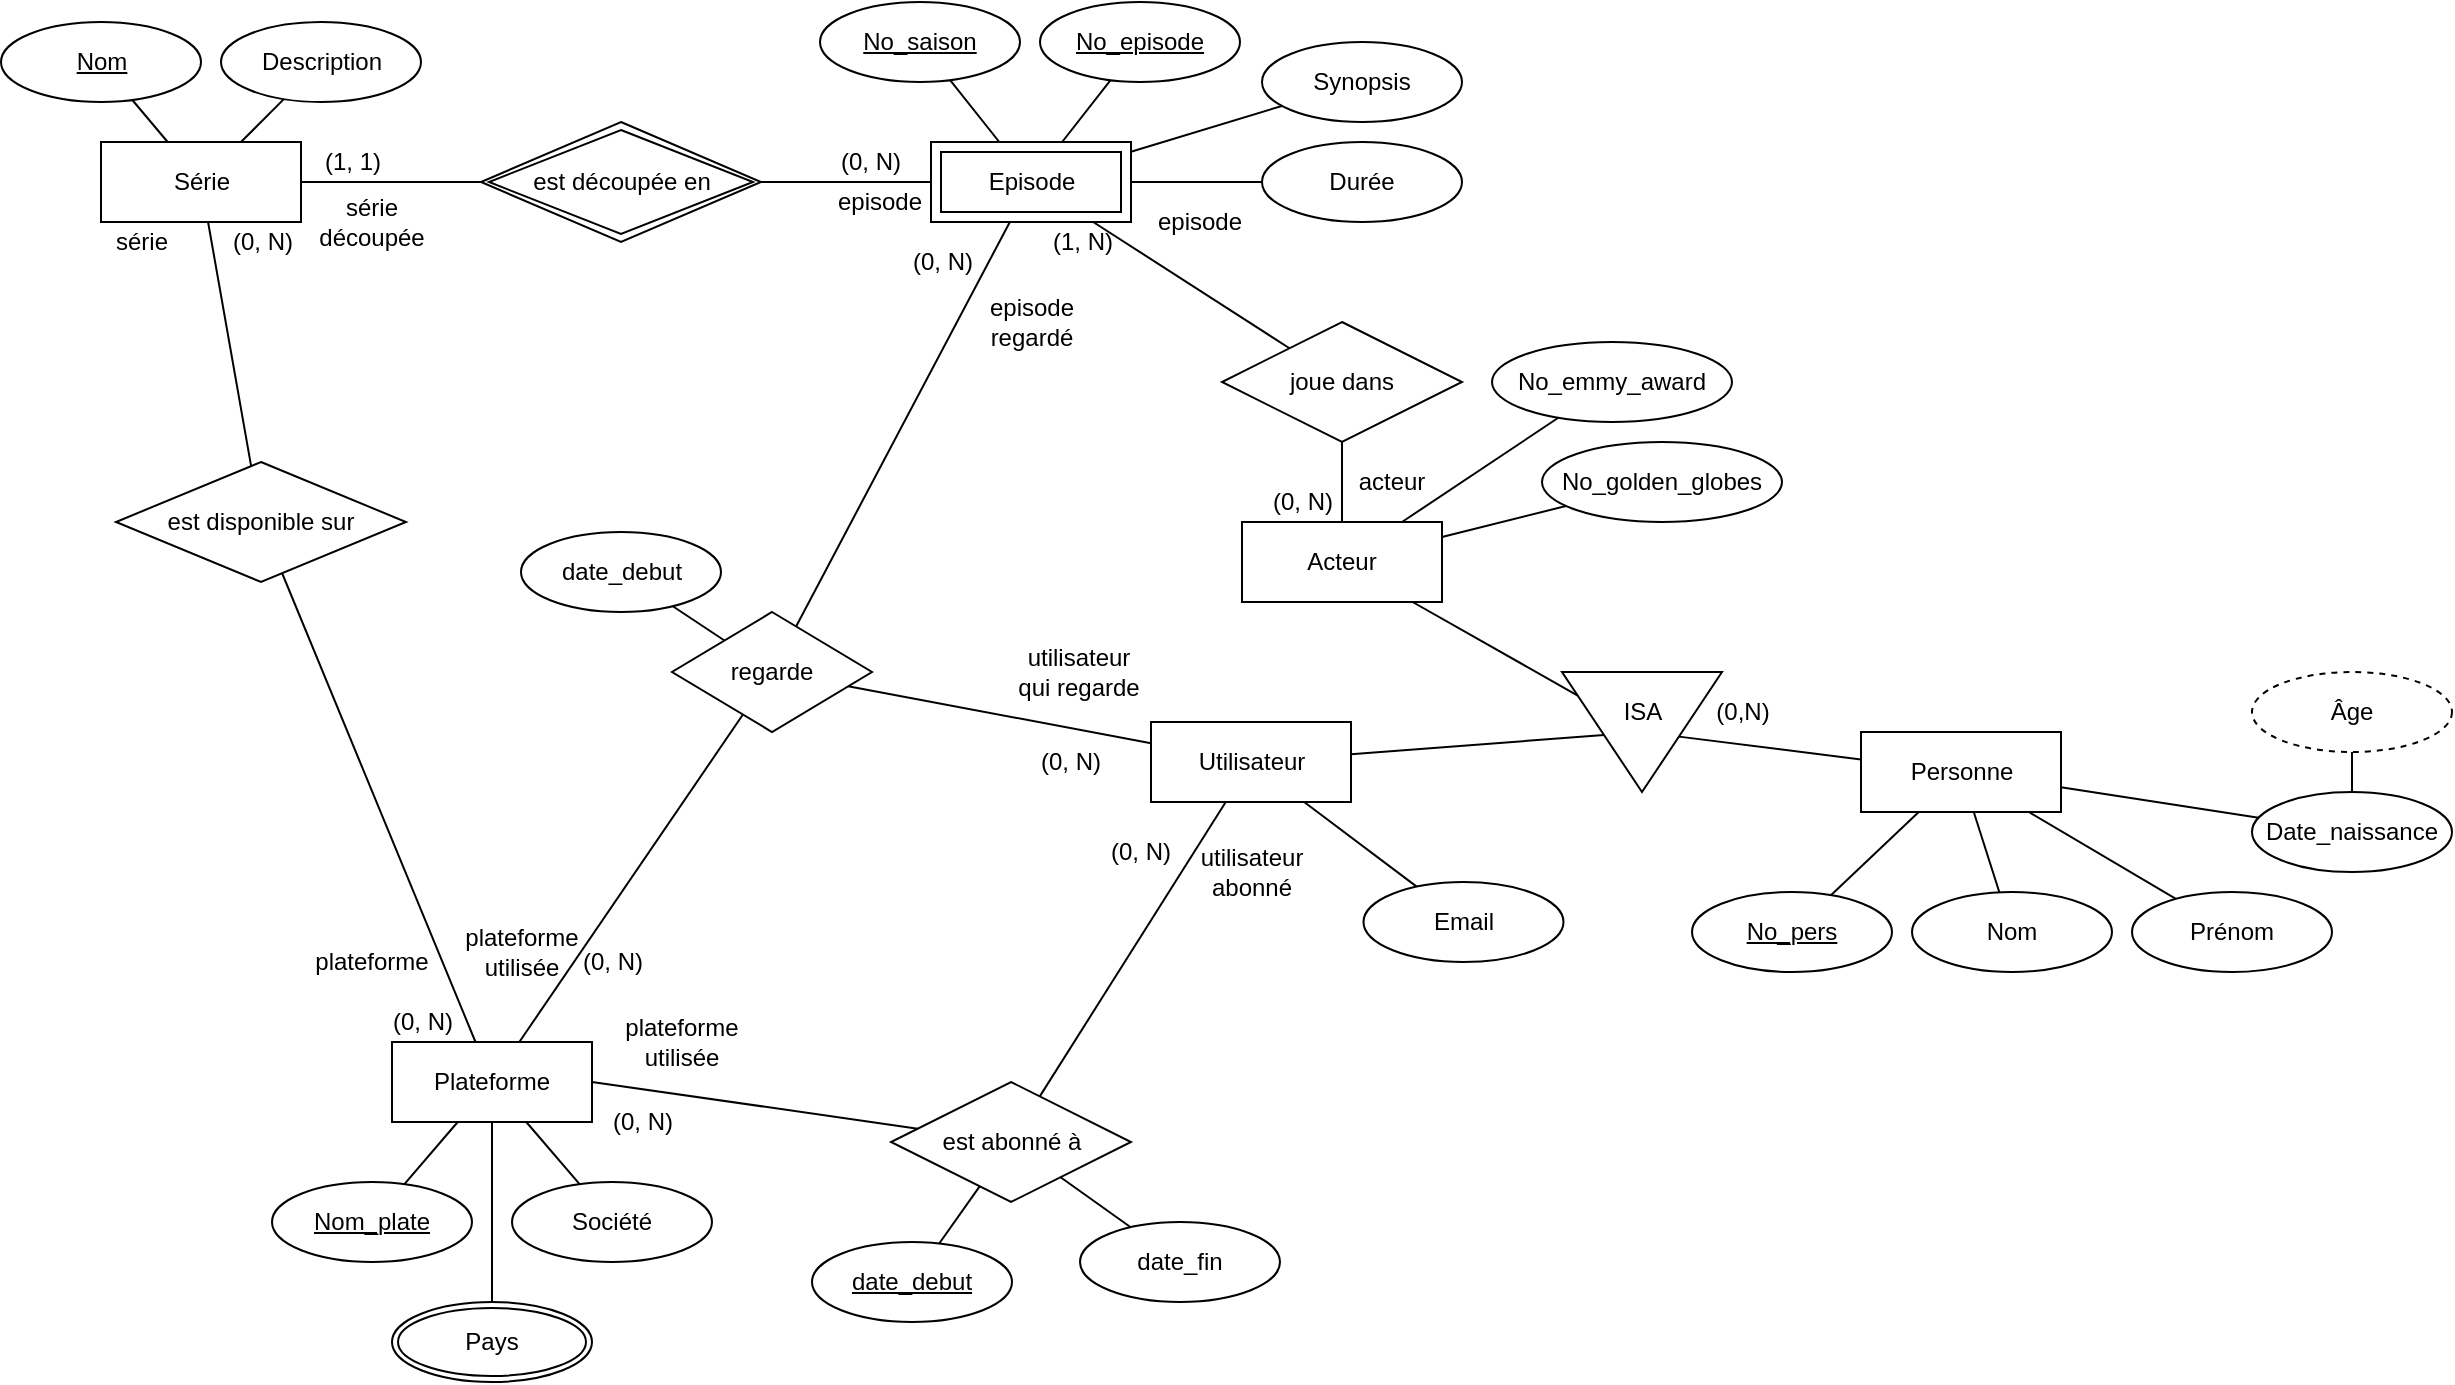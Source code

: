 <mxfile version="12.8.8" type="device"><diagram id="C5RBs43oDa-KdzZeNtuy" name="Page-1"><mxGraphModel dx="1402" dy="699" grid="1" gridSize="10" guides="1" tooltips="1" connect="1" arrows="1" fold="1" page="1" pageScale="1" pageWidth="827" pageHeight="1169" math="0" shadow="0"><root><mxCell id="WIyWlLk6GJQsqaUBKTNV-0"/><mxCell id="WIyWlLk6GJQsqaUBKTNV-1" parent="WIyWlLk6GJQsqaUBKTNV-0"/><mxCell id="60_lRD80YGcYkixGrFh4-12" value="Série" style="whiteSpace=wrap;html=1;align=center;" parent="WIyWlLk6GJQsqaUBKTNV-1" vertex="1"><mxGeometry x="-75.5" y="80" width="100" height="40" as="geometry"/></mxCell><mxCell id="60_lRD80YGcYkixGrFh4-15" value="Plateforme" style="whiteSpace=wrap;html=1;align=center;" parent="WIyWlLk6GJQsqaUBKTNV-1" vertex="1"><mxGeometry x="70" y="530" width="100" height="40" as="geometry"/></mxCell><mxCell id="60_lRD80YGcYkixGrFh4-16" value="Personne" style="whiteSpace=wrap;html=1;align=center;" parent="WIyWlLk6GJQsqaUBKTNV-1" vertex="1"><mxGeometry x="804.5" y="375" width="100" height="40" as="geometry"/></mxCell><mxCell id="60_lRD80YGcYkixGrFh4-17" value="Acteur" style="whiteSpace=wrap;html=1;align=center;" parent="WIyWlLk6GJQsqaUBKTNV-1" vertex="1"><mxGeometry x="495" y="270" width="100" height="40" as="geometry"/></mxCell><mxCell id="60_lRD80YGcYkixGrFh4-18" value="Utilisateur" style="whiteSpace=wrap;html=1;align=center;" parent="WIyWlLk6GJQsqaUBKTNV-1" vertex="1"><mxGeometry x="449.5" y="370" width="100" height="40" as="geometry"/></mxCell><mxCell id="60_lRD80YGcYkixGrFh4-22" value="Nom" style="ellipse;whiteSpace=wrap;html=1;align=center;fontStyle=4;" parent="WIyWlLk6GJQsqaUBKTNV-1" vertex="1"><mxGeometry x="-125.5" y="20" width="100" height="40" as="geometry"/></mxCell><mxCell id="60_lRD80YGcYkixGrFh4-23" value="Description" style="ellipse;whiteSpace=wrap;html=1;align=center;fontStyle=0;" parent="WIyWlLk6GJQsqaUBKTNV-1" vertex="1"><mxGeometry x="-15.5" y="20" width="100" height="40" as="geometry"/></mxCell><mxCell id="60_lRD80YGcYkixGrFh4-32" value="" style="endArrow=none;html=1;rounded=0;" parent="WIyWlLk6GJQsqaUBKTNV-1" source="60_lRD80YGcYkixGrFh4-22" target="60_lRD80YGcYkixGrFh4-12" edge="1"><mxGeometry relative="1" as="geometry"><mxPoint x="44.5" y="160" as="sourcePoint"/><mxPoint x="204.5" y="160" as="targetPoint"/></mxGeometry></mxCell><mxCell id="60_lRD80YGcYkixGrFh4-33" value="" style="endArrow=none;html=1;rounded=0;" parent="WIyWlLk6GJQsqaUBKTNV-1" source="60_lRD80YGcYkixGrFh4-23" target="60_lRD80YGcYkixGrFh4-12" edge="1"><mxGeometry relative="1" as="geometry"><mxPoint x="44.5" y="160" as="sourcePoint"/><mxPoint x="204.5" y="160" as="targetPoint"/></mxGeometry></mxCell><mxCell id="60_lRD80YGcYkixGrFh4-36" value="No_saison" style="ellipse;whiteSpace=wrap;html=1;align=center;fontStyle=4;" parent="WIyWlLk6GJQsqaUBKTNV-1" vertex="1"><mxGeometry x="284" y="10" width="100" height="40" as="geometry"/></mxCell><mxCell id="60_lRD80YGcYkixGrFh4-37" value="No_episode" style="ellipse;whiteSpace=wrap;html=1;align=center;fontStyle=4;" parent="WIyWlLk6GJQsqaUBKTNV-1" vertex="1"><mxGeometry x="394" y="10" width="100" height="40" as="geometry"/></mxCell><mxCell id="60_lRD80YGcYkixGrFh4-38" value="" style="endArrow=none;html=1;rounded=0;" parent="WIyWlLk6GJQsqaUBKTNV-1" source="60_lRD80YGcYkixGrFh4-36" target="60_lRD80YGcYkixGrFh4-80" edge="1"><mxGeometry relative="1" as="geometry"><mxPoint x="454" y="140" as="sourcePoint"/><mxPoint x="389" y="70" as="targetPoint"/></mxGeometry></mxCell><mxCell id="60_lRD80YGcYkixGrFh4-39" value="" style="endArrow=none;html=1;rounded=0;" parent="WIyWlLk6GJQsqaUBKTNV-1" source="60_lRD80YGcYkixGrFh4-37" target="60_lRD80YGcYkixGrFh4-80" edge="1"><mxGeometry relative="1" as="geometry"><mxPoint x="454" y="140" as="sourcePoint"/><mxPoint x="389" y="70" as="targetPoint"/></mxGeometry></mxCell><mxCell id="60_lRD80YGcYkixGrFh4-40" value="Synopsis" style="ellipse;whiteSpace=wrap;html=1;align=center;" parent="WIyWlLk6GJQsqaUBKTNV-1" vertex="1"><mxGeometry x="505" y="30" width="100" height="40" as="geometry"/></mxCell><mxCell id="60_lRD80YGcYkixGrFh4-41" value="Durée" style="ellipse;whiteSpace=wrap;html=1;align=center;" parent="WIyWlLk6GJQsqaUBKTNV-1" vertex="1"><mxGeometry x="505" y="80" width="100" height="40" as="geometry"/></mxCell><mxCell id="60_lRD80YGcYkixGrFh4-42" value="" style="endArrow=none;html=1;rounded=0;" parent="WIyWlLk6GJQsqaUBKTNV-1" source="60_lRD80YGcYkixGrFh4-40" target="60_lRD80YGcYkixGrFh4-80" edge="1"><mxGeometry relative="1" as="geometry"><mxPoint x="504.5" y="70" as="sourcePoint"/><mxPoint x="439" y="90" as="targetPoint"/></mxGeometry></mxCell><mxCell id="60_lRD80YGcYkixGrFh4-43" value="" style="endArrow=none;html=1;rounded=0;" parent="WIyWlLk6GJQsqaUBKTNV-1" source="60_lRD80YGcYkixGrFh4-41" target="60_lRD80YGcYkixGrFh4-80" edge="1"><mxGeometry relative="1" as="geometry"><mxPoint x="515" y="50" as="sourcePoint"/><mxPoint x="439" y="90" as="targetPoint"/></mxGeometry></mxCell><mxCell id="60_lRD80YGcYkixGrFh4-44" value="Nom_plate" style="ellipse;whiteSpace=wrap;html=1;align=center;fontStyle=4;" parent="WIyWlLk6GJQsqaUBKTNV-1" vertex="1"><mxGeometry x="10" y="600" width="100" height="40" as="geometry"/></mxCell><mxCell id="60_lRD80YGcYkixGrFh4-45" value="" style="endArrow=none;html=1;rounded=0;" parent="WIyWlLk6GJQsqaUBKTNV-1" source="60_lRD80YGcYkixGrFh4-15" target="60_lRD80YGcYkixGrFh4-44" edge="1"><mxGeometry relative="1" as="geometry"><mxPoint x="180" y="690" as="sourcePoint"/><mxPoint x="120" y="710" as="targetPoint"/></mxGeometry></mxCell><mxCell id="60_lRD80YGcYkixGrFh4-46" value="Société" style="ellipse;whiteSpace=wrap;html=1;align=center;" parent="WIyWlLk6GJQsqaUBKTNV-1" vertex="1"><mxGeometry x="130" y="600" width="100" height="40" as="geometry"/></mxCell><mxCell id="60_lRD80YGcYkixGrFh4-47" value="" style="endArrow=none;html=1;rounded=0;" parent="WIyWlLk6GJQsqaUBKTNV-1" source="60_lRD80YGcYkixGrFh4-15" target="60_lRD80YGcYkixGrFh4-46" edge="1"><mxGeometry relative="1" as="geometry"><mxPoint x="130" y="580" as="sourcePoint"/><mxPoint x="70" y="610" as="targetPoint"/></mxGeometry></mxCell><mxCell id="60_lRD80YGcYkixGrFh4-48" value="Pays" style="ellipse;shape=doubleEllipse;margin=3;whiteSpace=wrap;html=1;align=center;" parent="WIyWlLk6GJQsqaUBKTNV-1" vertex="1"><mxGeometry x="70" y="660" width="100" height="40" as="geometry"/></mxCell><mxCell id="60_lRD80YGcYkixGrFh4-49" value="" style="endArrow=none;html=1;rounded=0;" parent="WIyWlLk6GJQsqaUBKTNV-1" source="60_lRD80YGcYkixGrFh4-15" target="60_lRD80YGcYkixGrFh4-48" edge="1"><mxGeometry relative="1" as="geometry"><mxPoint x="120" y="570" as="sourcePoint"/><mxPoint x="190" y="610" as="targetPoint"/></mxGeometry></mxCell><mxCell id="60_lRD80YGcYkixGrFh4-50" value="No_pers" style="ellipse;whiteSpace=wrap;html=1;align=center;fontStyle=4;" parent="WIyWlLk6GJQsqaUBKTNV-1" vertex="1"><mxGeometry x="720" y="455" width="100" height="40" as="geometry"/></mxCell><mxCell id="60_lRD80YGcYkixGrFh4-51" value="" style="endArrow=none;html=1;rounded=0;" parent="WIyWlLk6GJQsqaUBKTNV-1" source="60_lRD80YGcYkixGrFh4-16" target="60_lRD80YGcYkixGrFh4-50" edge="1"><mxGeometry relative="1" as="geometry"><mxPoint x="570" y="435" as="sourcePoint"/><mxPoint x="510" y="465" as="targetPoint"/></mxGeometry></mxCell><mxCell id="60_lRD80YGcYkixGrFh4-52" value="Nom" style="ellipse;whiteSpace=wrap;html=1;align=center;" parent="WIyWlLk6GJQsqaUBKTNV-1" vertex="1"><mxGeometry x="830" y="455" width="100" height="40" as="geometry"/></mxCell><mxCell id="60_lRD80YGcYkixGrFh4-53" value="" style="endArrow=none;html=1;rounded=0;" parent="WIyWlLk6GJQsqaUBKTNV-1" source="60_lRD80YGcYkixGrFh4-16" target="60_lRD80YGcYkixGrFh4-52" edge="1"><mxGeometry relative="1" as="geometry"><mxPoint x="570" y="435" as="sourcePoint"/><mxPoint x="570" y="525" as="targetPoint"/></mxGeometry></mxCell><mxCell id="60_lRD80YGcYkixGrFh4-56" value="Prénom" style="ellipse;whiteSpace=wrap;html=1;align=center;" parent="WIyWlLk6GJQsqaUBKTNV-1" vertex="1"><mxGeometry x="940" y="455" width="100" height="40" as="geometry"/></mxCell><mxCell id="60_lRD80YGcYkixGrFh4-57" value="" style="endArrow=none;html=1;rounded=0;" parent="WIyWlLk6GJQsqaUBKTNV-1" source="60_lRD80YGcYkixGrFh4-16" target="60_lRD80YGcYkixGrFh4-56" edge="1"><mxGeometry relative="1" as="geometry"><mxPoint x="964.5" y="415" as="sourcePoint"/><mxPoint x="680" y="525" as="targetPoint"/></mxGeometry></mxCell><mxCell id="60_lRD80YGcYkixGrFh4-58" value="Date_naissance" style="ellipse;whiteSpace=wrap;html=1;align=center;" parent="WIyWlLk6GJQsqaUBKTNV-1" vertex="1"><mxGeometry x="1000" y="405" width="100" height="40" as="geometry"/></mxCell><mxCell id="60_lRD80YGcYkixGrFh4-59" value="" style="endArrow=none;html=1;rounded=0;" parent="WIyWlLk6GJQsqaUBKTNV-1" source="60_lRD80YGcYkixGrFh4-16" target="60_lRD80YGcYkixGrFh4-58" edge="1"><mxGeometry relative="1" as="geometry"><mxPoint x="897.25" y="355" as="sourcePoint"/><mxPoint x="722.75" y="465" as="targetPoint"/></mxGeometry></mxCell><mxCell id="60_lRD80YGcYkixGrFh4-60" value="Âge" style="ellipse;whiteSpace=wrap;html=1;align=center;dashed=1;" parent="WIyWlLk6GJQsqaUBKTNV-1" vertex="1"><mxGeometry x="1000" y="345" width="100" height="40" as="geometry"/></mxCell><mxCell id="60_lRD80YGcYkixGrFh4-61" value="" style="endArrow=none;html=1;rounded=0;" parent="WIyWlLk6GJQsqaUBKTNV-1" source="60_lRD80YGcYkixGrFh4-58" target="60_lRD80YGcYkixGrFh4-60" edge="1"><mxGeometry relative="1" as="geometry"><mxPoint x="914.5" y="405" as="sourcePoint"/><mxPoint x="1010" y="435" as="targetPoint"/></mxGeometry></mxCell><mxCell id="60_lRD80YGcYkixGrFh4-63" value="" style="triangle;whiteSpace=wrap;html=1;rotation=90;" parent="WIyWlLk6GJQsqaUBKTNV-1" vertex="1"><mxGeometry x="665" y="335" width="60" height="80" as="geometry"/></mxCell><mxCell id="60_lRD80YGcYkixGrFh4-64" value="ISA" style="text;html=1;align=center;verticalAlign=middle;resizable=0;points=[];autosize=1;" parent="WIyWlLk6GJQsqaUBKTNV-1" vertex="1"><mxGeometry x="680" y="355" width="30" height="20" as="geometry"/></mxCell><mxCell id="60_lRD80YGcYkixGrFh4-65" value="" style="endArrow=none;html=1;rounded=0;" parent="WIyWlLk6GJQsqaUBKTNV-1" source="60_lRD80YGcYkixGrFh4-16" target="60_lRD80YGcYkixGrFh4-63" edge="1"><mxGeometry relative="1" as="geometry"><mxPoint x="420" y="290" as="sourcePoint"/><mxPoint x="590" y="320" as="targetPoint"/></mxGeometry></mxCell><mxCell id="60_lRD80YGcYkixGrFh4-66" value="" style="endArrow=none;html=1;rounded=0;" parent="WIyWlLk6GJQsqaUBKTNV-1" source="60_lRD80YGcYkixGrFh4-63" target="60_lRD80YGcYkixGrFh4-17" edge="1"><mxGeometry relative="1" as="geometry"><mxPoint x="330" y="375" as="sourcePoint"/><mxPoint x="310" y="505" as="targetPoint"/></mxGeometry></mxCell><mxCell id="60_lRD80YGcYkixGrFh4-67" value="" style="endArrow=none;html=1;rounded=0;" parent="WIyWlLk6GJQsqaUBKTNV-1" source="60_lRD80YGcYkixGrFh4-63" target="60_lRD80YGcYkixGrFh4-18" edge="1"><mxGeometry relative="1" as="geometry"><mxPoint x="414.5" y="490" as="sourcePoint"/><mxPoint x="330" y="530" as="targetPoint"/></mxGeometry></mxCell><mxCell id="60_lRD80YGcYkixGrFh4-68" value="(0,N)" style="text;html=1;align=center;verticalAlign=middle;resizable=0;points=[];autosize=1;" parent="WIyWlLk6GJQsqaUBKTNV-1" vertex="1"><mxGeometry x="725" y="355" width="40" height="20" as="geometry"/></mxCell><mxCell id="60_lRD80YGcYkixGrFh4-69" value="Email" style="ellipse;whiteSpace=wrap;html=1;align=center;fontStyle=0;" parent="WIyWlLk6GJQsqaUBKTNV-1" vertex="1"><mxGeometry x="555.75" y="450" width="100" height="40" as="geometry"/></mxCell><mxCell id="60_lRD80YGcYkixGrFh4-70" value="" style="endArrow=none;html=1;rounded=0;" parent="WIyWlLk6GJQsqaUBKTNV-1" source="60_lRD80YGcYkixGrFh4-18" target="60_lRD80YGcYkixGrFh4-69" edge="1"><mxGeometry relative="1" as="geometry"><mxPoint x="194.5" y="430" as="sourcePoint"/><mxPoint x="120" y="500" as="targetPoint"/></mxGeometry></mxCell><mxCell id="60_lRD80YGcYkixGrFh4-71" value="No_emmy_award" style="ellipse;whiteSpace=wrap;html=1;align=center;" parent="WIyWlLk6GJQsqaUBKTNV-1" vertex="1"><mxGeometry x="620" y="180" width="120" height="40" as="geometry"/></mxCell><mxCell id="60_lRD80YGcYkixGrFh4-72" value="No_golden_globes" style="ellipse;whiteSpace=wrap;html=1;align=center;" parent="WIyWlLk6GJQsqaUBKTNV-1" vertex="1"><mxGeometry x="645" y="230" width="120" height="40" as="geometry"/></mxCell><mxCell id="60_lRD80YGcYkixGrFh4-75" value="" style="endArrow=none;html=1;rounded=0;" parent="WIyWlLk6GJQsqaUBKTNV-1" source="60_lRD80YGcYkixGrFh4-17" target="60_lRD80YGcYkixGrFh4-71" edge="1"><mxGeometry relative="1" as="geometry"><mxPoint x="810.25" y="420" as="sourcePoint"/><mxPoint x="735.75" y="490" as="targetPoint"/></mxGeometry></mxCell><mxCell id="60_lRD80YGcYkixGrFh4-76" value="" style="endArrow=none;html=1;rounded=0;" parent="WIyWlLk6GJQsqaUBKTNV-1" source="60_lRD80YGcYkixGrFh4-17" target="60_lRD80YGcYkixGrFh4-72" edge="1"><mxGeometry relative="1" as="geometry"><mxPoint x="440" y="300" as="sourcePoint"/><mxPoint x="665.75" y="560" as="targetPoint"/></mxGeometry></mxCell><mxCell id="60_lRD80YGcYkixGrFh4-80" value="Episode" style="shape=ext;margin=3;double=1;whiteSpace=wrap;html=1;align=center;rounded=0;" parent="WIyWlLk6GJQsqaUBKTNV-1" vertex="1"><mxGeometry x="339.5" y="80" width="100" height="40" as="geometry"/></mxCell><mxCell id="60_lRD80YGcYkixGrFh4-83" value="est découpée en" style="shape=rhombus;double=1;perimeter=rhombusPerimeter;whiteSpace=wrap;html=1;align=center;rounded=0;" parent="WIyWlLk6GJQsqaUBKTNV-1" vertex="1"><mxGeometry x="114.5" y="70" width="140" height="60" as="geometry"/></mxCell><mxCell id="60_lRD80YGcYkixGrFh4-87" value="" style="endArrow=none;html=1;rounded=0;entryX=0;entryY=0.5;entryDx=0;entryDy=0;" parent="WIyWlLk6GJQsqaUBKTNV-1" source="60_lRD80YGcYkixGrFh4-83" target="60_lRD80YGcYkixGrFh4-80" edge="1"><mxGeometry relative="1" as="geometry"><mxPoint x="234.5" y="100" as="sourcePoint"/><mxPoint x="364.5" y="130" as="targetPoint"/></mxGeometry></mxCell><mxCell id="60_lRD80YGcYkixGrFh4-88" value="" style="resizable=0;html=1;align=left;verticalAlign=bottom;" parent="60_lRD80YGcYkixGrFh4-87" connectable="0" vertex="1"><mxGeometry x="-1" relative="1" as="geometry"/></mxCell><mxCell id="60_lRD80YGcYkixGrFh4-90" value="(0, N)" style="text;html=1;align=center;verticalAlign=middle;resizable=0;points=[];autosize=1;" parent="WIyWlLk6GJQsqaUBKTNV-1" vertex="1"><mxGeometry x="284" y="80" width="50" height="20" as="geometry"/></mxCell><mxCell id="60_lRD80YGcYkixGrFh4-92" value="" style="endArrow=none;html=1;rounded=0;" parent="WIyWlLk6GJQsqaUBKTNV-1" source="60_lRD80YGcYkixGrFh4-12" target="60_lRD80YGcYkixGrFh4-83" edge="1"><mxGeometry relative="1" as="geometry"><mxPoint x="2" y="180" as="sourcePoint"/><mxPoint x="147" y="180" as="targetPoint"/></mxGeometry></mxCell><mxCell id="60_lRD80YGcYkixGrFh4-93" value="" style="resizable=0;html=1;align=left;verticalAlign=bottom;" parent="60_lRD80YGcYkixGrFh4-92" connectable="0" vertex="1"><mxGeometry x="-1" relative="1" as="geometry"/></mxCell><mxCell id="60_lRD80YGcYkixGrFh4-94" value="(1, 1)" style="text;html=1;align=center;verticalAlign=middle;resizable=0;points=[];autosize=1;" parent="WIyWlLk6GJQsqaUBKTNV-1" vertex="1"><mxGeometry x="29.5" y="80" width="40" height="20" as="geometry"/></mxCell><mxCell id="60_lRD80YGcYkixGrFh4-95" value="est disponible sur" style="shape=rhombus;perimeter=rhombusPerimeter;whiteSpace=wrap;html=1;align=center;rounded=0;" parent="WIyWlLk6GJQsqaUBKTNV-1" vertex="1"><mxGeometry x="-68" y="240" width="145" height="60" as="geometry"/></mxCell><mxCell id="60_lRD80YGcYkixGrFh4-97" value="" style="endArrow=none;html=1;rounded=0;" parent="WIyWlLk6GJQsqaUBKTNV-1" source="60_lRD80YGcYkixGrFh4-95" target="60_lRD80YGcYkixGrFh4-12" edge="1"><mxGeometry relative="1" as="geometry"><mxPoint y="180" as="sourcePoint"/><mxPoint x="160" y="180" as="targetPoint"/></mxGeometry></mxCell><mxCell id="60_lRD80YGcYkixGrFh4-98" value="(0, N)" style="text;html=1;align=center;verticalAlign=middle;resizable=0;points=[];autosize=1;" parent="WIyWlLk6GJQsqaUBKTNV-1" vertex="1"><mxGeometry x="-20.5" y="120" width="50" height="20" as="geometry"/></mxCell><mxCell id="60_lRD80YGcYkixGrFh4-99" value="" style="endArrow=none;html=1;rounded=0;" parent="WIyWlLk6GJQsqaUBKTNV-1" source="60_lRD80YGcYkixGrFh4-15" target="60_lRD80YGcYkixGrFh4-95" edge="1"><mxGeometry relative="1" as="geometry"><mxPoint x="129.17" y="360" as="sourcePoint"/><mxPoint x="129.17" y="270" as="targetPoint"/></mxGeometry></mxCell><mxCell id="60_lRD80YGcYkixGrFh4-101" value="(0, N)" style="text;html=1;align=center;verticalAlign=middle;resizable=0;points=[];autosize=1;" parent="WIyWlLk6GJQsqaUBKTNV-1" vertex="1"><mxGeometry x="60" y="510" width="50" height="20" as="geometry"/></mxCell><mxCell id="60_lRD80YGcYkixGrFh4-102" value="est abonné à" style="shape=rhombus;perimeter=rhombusPerimeter;whiteSpace=wrap;html=1;align=center;rounded=0;" parent="WIyWlLk6GJQsqaUBKTNV-1" vertex="1"><mxGeometry x="319.5" y="550" width="120" height="60" as="geometry"/></mxCell><mxCell id="60_lRD80YGcYkixGrFh4-103" value="" style="endArrow=none;html=1;rounded=0;" parent="WIyWlLk6GJQsqaUBKTNV-1" source="60_lRD80YGcYkixGrFh4-18" target="60_lRD80YGcYkixGrFh4-102" edge="1"><mxGeometry relative="1" as="geometry"><mxPoint x="300.83" y="380" as="sourcePoint"/><mxPoint x="300.0" y="280" as="targetPoint"/></mxGeometry></mxCell><mxCell id="60_lRD80YGcYkixGrFh4-104" value="" style="endArrow=none;html=1;rounded=0;entryX=1;entryY=0.5;entryDx=0;entryDy=0;" parent="WIyWlLk6GJQsqaUBKTNV-1" source="60_lRD80YGcYkixGrFh4-102" target="60_lRD80YGcYkixGrFh4-15" edge="1"><mxGeometry relative="1" as="geometry"><mxPoint x="240" y="550" as="sourcePoint"/><mxPoint x="180.5" y="500" as="targetPoint"/></mxGeometry></mxCell><mxCell id="60_lRD80YGcYkixGrFh4-105" value="(0, N)" style="text;html=1;align=center;verticalAlign=middle;resizable=0;points=[];autosize=1;" parent="WIyWlLk6GJQsqaUBKTNV-1" vertex="1"><mxGeometry x="170" y="560" width="50" height="20" as="geometry"/></mxCell><mxCell id="60_lRD80YGcYkixGrFh4-107" value="" style="endArrow=none;html=1;rounded=0;" parent="WIyWlLk6GJQsqaUBKTNV-1" source="60_lRD80YGcYkixGrFh4-102" target="60_lRD80YGcYkixGrFh4-108" edge="1"><mxGeometry relative="1" as="geometry"><mxPoint x="290" y="510" as="sourcePoint"/><mxPoint x="340" y="470" as="targetPoint"/></mxGeometry></mxCell><mxCell id="60_lRD80YGcYkixGrFh4-108" value="date_debut" style="ellipse;whiteSpace=wrap;html=1;align=center;fontStyle=4" parent="WIyWlLk6GJQsqaUBKTNV-1" vertex="1"><mxGeometry x="280" y="630" width="100" height="40" as="geometry"/></mxCell><mxCell id="60_lRD80YGcYkixGrFh4-109" value="date_fin" style="ellipse;whiteSpace=wrap;html=1;align=center;" parent="WIyWlLk6GJQsqaUBKTNV-1" vertex="1"><mxGeometry x="414" y="620" width="100" height="40" as="geometry"/></mxCell><mxCell id="60_lRD80YGcYkixGrFh4-110" value="" style="endArrow=none;html=1;rounded=0;" parent="WIyWlLk6GJQsqaUBKTNV-1" source="60_lRD80YGcYkixGrFh4-109" target="60_lRD80YGcYkixGrFh4-102" edge="1"><mxGeometry relative="1" as="geometry"><mxPoint x="400" y="340" as="sourcePoint"/><mxPoint x="270" y="300" as="targetPoint"/></mxGeometry></mxCell><mxCell id="60_lRD80YGcYkixGrFh4-111" value="joue dans" style="shape=rhombus;perimeter=rhombusPerimeter;whiteSpace=wrap;html=1;align=center;rounded=0;" parent="WIyWlLk6GJQsqaUBKTNV-1" vertex="1"><mxGeometry x="485" y="170" width="120" height="60" as="geometry"/></mxCell><mxCell id="60_lRD80YGcYkixGrFh4-113" value="" style="endArrow=none;html=1;rounded=0;" parent="WIyWlLk6GJQsqaUBKTNV-1" source="60_lRD80YGcYkixGrFh4-17" target="60_lRD80YGcYkixGrFh4-111" edge="1"><mxGeometry relative="1" as="geometry"><mxPoint x="370.83" y="250" as="sourcePoint"/><mxPoint x="370.0" y="150" as="targetPoint"/></mxGeometry></mxCell><mxCell id="60_lRD80YGcYkixGrFh4-115" value="" style="endArrow=none;html=1;rounded=0;" parent="WIyWlLk6GJQsqaUBKTNV-1" source="60_lRD80YGcYkixGrFh4-80" target="60_lRD80YGcYkixGrFh4-111" edge="1"><mxGeometry relative="1" as="geometry"><mxPoint x="555" y="280" as="sourcePoint"/><mxPoint x="400" y="200" as="targetPoint"/></mxGeometry></mxCell><mxCell id="60_lRD80YGcYkixGrFh4-116" value="(0, N)" style="text;html=1;align=center;verticalAlign=middle;resizable=0;points=[];autosize=1;" parent="WIyWlLk6GJQsqaUBKTNV-1" vertex="1"><mxGeometry x="499.5" y="250" width="50" height="20" as="geometry"/></mxCell><mxCell id="60_lRD80YGcYkixGrFh4-117" value="(1, N)" style="text;html=1;align=center;verticalAlign=middle;resizable=0;points=[];autosize=1;" parent="WIyWlLk6GJQsqaUBKTNV-1" vertex="1"><mxGeometry x="389.5" y="120" width="50" height="20" as="geometry"/></mxCell><mxCell id="60_lRD80YGcYkixGrFh4-119" value="regarde" style="shape=rhombus;perimeter=rhombusPerimeter;whiteSpace=wrap;html=1;align=center;rounded=0;" parent="WIyWlLk6GJQsqaUBKTNV-1" vertex="1"><mxGeometry x="210" y="315" width="100" height="60" as="geometry"/></mxCell><mxCell id="60_lRD80YGcYkixGrFh4-121" value="" style="endArrow=none;html=1;rounded=0;" parent="WIyWlLk6GJQsqaUBKTNV-1" source="60_lRD80YGcYkixGrFh4-18" target="60_lRD80YGcYkixGrFh4-119" edge="1"><mxGeometry relative="1" as="geometry"><mxPoint x="496.868" y="420" as="sourcePoint"/><mxPoint x="403.9" y="567.2" as="targetPoint"/></mxGeometry></mxCell><mxCell id="60_lRD80YGcYkixGrFh4-124" value="" style="endArrow=none;html=1;rounded=0;" parent="WIyWlLk6GJQsqaUBKTNV-1" source="60_lRD80YGcYkixGrFh4-119" target="60_lRD80YGcYkixGrFh4-15" edge="1"><mxGeometry relative="1" as="geometry"><mxPoint x="209" y="420" as="sourcePoint"/><mxPoint x="208.99" y="490.003" as="targetPoint"/></mxGeometry></mxCell><mxCell id="60_lRD80YGcYkixGrFh4-125" value="" style="endArrow=none;html=1;rounded=0;" parent="WIyWlLk6GJQsqaUBKTNV-1" source="60_lRD80YGcYkixGrFh4-119" target="60_lRD80YGcYkixGrFh4-80" edge="1"><mxGeometry relative="1" as="geometry"><mxPoint x="459.5" y="415.831" as="sourcePoint"/><mxPoint x="352.729" y="449.637" as="targetPoint"/></mxGeometry></mxCell><mxCell id="60_lRD80YGcYkixGrFh4-126" value="(0, N)" style="text;html=1;align=center;verticalAlign=middle;resizable=0;points=[];autosize=1;" parent="WIyWlLk6GJQsqaUBKTNV-1" vertex="1"><mxGeometry x="384" y="380" width="50" height="20" as="geometry"/></mxCell><mxCell id="60_lRD80YGcYkixGrFh4-127" value="(0, N)" style="text;html=1;align=center;verticalAlign=middle;resizable=0;points=[];autosize=1;" parent="WIyWlLk6GJQsqaUBKTNV-1" vertex="1"><mxGeometry x="319.5" y="130" width="50" height="20" as="geometry"/></mxCell><mxCell id="60_lRD80YGcYkixGrFh4-128" value="(0, N)" style="text;html=1;align=center;verticalAlign=middle;resizable=0;points=[];autosize=1;" parent="WIyWlLk6GJQsqaUBKTNV-1" vertex="1"><mxGeometry x="155" y="480" width="50" height="20" as="geometry"/></mxCell><mxCell id="60_lRD80YGcYkixGrFh4-129" value="date_debut" style="ellipse;whiteSpace=wrap;html=1;align=center;rounded=0;" parent="WIyWlLk6GJQsqaUBKTNV-1" vertex="1"><mxGeometry x="134.5" y="275" width="100" height="40" as="geometry"/></mxCell><mxCell id="60_lRD80YGcYkixGrFh4-130" value="" style="endArrow=none;html=1;rounded=0;" parent="WIyWlLk6GJQsqaUBKTNV-1" source="60_lRD80YGcYkixGrFh4-129" target="60_lRD80YGcYkixGrFh4-119" edge="1"><mxGeometry relative="1" as="geometry"><mxPoint x="255.467" y="376.28" as="sourcePoint"/><mxPoint x="143.659" y="540" as="targetPoint"/></mxGeometry></mxCell><mxCell id="fNiwydrSfle_tFM89rYw-0" value="(0, N)" style="text;html=1;align=center;verticalAlign=middle;resizable=0;points=[];autosize=1;" vertex="1" parent="WIyWlLk6GJQsqaUBKTNV-1"><mxGeometry x="419" y="425" width="50" height="20" as="geometry"/></mxCell><mxCell id="fNiwydrSfle_tFM89rYw-4" value="série" style="text;html=1;strokeColor=none;fillColor=none;align=center;verticalAlign=middle;whiteSpace=wrap;rounded=0;" vertex="1" parent="WIyWlLk6GJQsqaUBKTNV-1"><mxGeometry x="-75.5" y="120" width="40" height="20" as="geometry"/></mxCell><mxCell id="fNiwydrSfle_tFM89rYw-5" value="episode" style="text;html=1;strokeColor=none;fillColor=none;align=center;verticalAlign=middle;whiteSpace=wrap;rounded=0;" vertex="1" parent="WIyWlLk6GJQsqaUBKTNV-1"><mxGeometry x="294" y="100" width="40" height="20" as="geometry"/></mxCell><mxCell id="fNiwydrSfle_tFM89rYw-6" value="acteur" style="text;html=1;strokeColor=none;fillColor=none;align=center;verticalAlign=middle;whiteSpace=wrap;rounded=0;" vertex="1" parent="WIyWlLk6GJQsqaUBKTNV-1"><mxGeometry x="549.5" y="240" width="40" height="20" as="geometry"/></mxCell><mxCell id="fNiwydrSfle_tFM89rYw-7" value="episode&lt;br&gt;regardé" style="text;html=1;strokeColor=none;fillColor=none;align=center;verticalAlign=middle;whiteSpace=wrap;rounded=0;" vertex="1" parent="WIyWlLk6GJQsqaUBKTNV-1"><mxGeometry x="369.5" y="160" width="40" height="20" as="geometry"/></mxCell><mxCell id="fNiwydrSfle_tFM89rYw-12" value="episode" style="text;html=1;strokeColor=none;fillColor=none;align=center;verticalAlign=middle;whiteSpace=wrap;rounded=0;" vertex="1" parent="WIyWlLk6GJQsqaUBKTNV-1"><mxGeometry x="454" y="110" width="40" height="20" as="geometry"/></mxCell><mxCell id="fNiwydrSfle_tFM89rYw-13" value="plateforme" style="text;html=1;strokeColor=none;fillColor=none;align=center;verticalAlign=middle;whiteSpace=wrap;rounded=0;" vertex="1" parent="WIyWlLk6GJQsqaUBKTNV-1"><mxGeometry x="40" y="480" width="40" height="20" as="geometry"/></mxCell><mxCell id="fNiwydrSfle_tFM89rYw-14" value="plateforme&lt;br&gt;utilisée" style="text;html=1;strokeColor=none;fillColor=none;align=center;verticalAlign=middle;whiteSpace=wrap;rounded=0;" vertex="1" parent="WIyWlLk6GJQsqaUBKTNV-1"><mxGeometry x="115" y="475" width="40" height="20" as="geometry"/></mxCell><mxCell id="fNiwydrSfle_tFM89rYw-16" value="utilisateur&lt;br&gt;abonné" style="text;html=1;strokeColor=none;fillColor=none;align=center;verticalAlign=middle;whiteSpace=wrap;rounded=0;" vertex="1" parent="WIyWlLk6GJQsqaUBKTNV-1"><mxGeometry x="479.5" y="435" width="40" height="20" as="geometry"/></mxCell><mxCell id="fNiwydrSfle_tFM89rYw-19" value="plateforme&lt;br&gt;utilisée" style="text;html=1;strokeColor=none;fillColor=none;align=center;verticalAlign=middle;whiteSpace=wrap;rounded=0;" vertex="1" parent="WIyWlLk6GJQsqaUBKTNV-1"><mxGeometry x="194.5" y="520" width="40" height="20" as="geometry"/></mxCell><mxCell id="fNiwydrSfle_tFM89rYw-20" value="utilisateur&lt;br&gt;qui regarde" style="text;html=1;strokeColor=none;fillColor=none;align=center;verticalAlign=middle;whiteSpace=wrap;rounded=0;" vertex="1" parent="WIyWlLk6GJQsqaUBKTNV-1"><mxGeometry x="378" y="335" width="70.5" height="20" as="geometry"/></mxCell><mxCell id="fNiwydrSfle_tFM89rYw-24" value="série découpée" style="text;html=1;strokeColor=none;fillColor=none;align=center;verticalAlign=middle;whiteSpace=wrap;rounded=0;" vertex="1" parent="WIyWlLk6GJQsqaUBKTNV-1"><mxGeometry x="40" y="110" width="40" height="20" as="geometry"/></mxCell></root></mxGraphModel></diagram></mxfile>